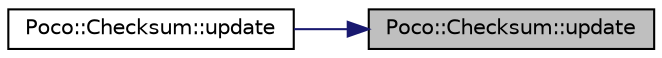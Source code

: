 digraph "Poco::Checksum::update"
{
 // LATEX_PDF_SIZE
  edge [fontname="Helvetica",fontsize="10",labelfontname="Helvetica",labelfontsize="10"];
  node [fontname="Helvetica",fontsize="10",shape=record];
  rankdir="RL";
  Node1 [label="Poco::Checksum::update",height=0.2,width=0.4,color="black", fillcolor="grey75", style="filled", fontcolor="black",tooltip="Destroys the Checksum."];
  Node1 -> Node2 [dir="back",color="midnightblue",fontsize="10",style="solid",fontname="Helvetica"];
  Node2 [label="Poco::Checksum::update",height=0.2,width=0.4,color="black", fillcolor="white", style="filled",URL="$classPoco_1_1Checksum.html#ae10fd50d4f227b19bcf58ab3dfe9f6e4",tooltip="Updates the checksum with the given data."];
}

